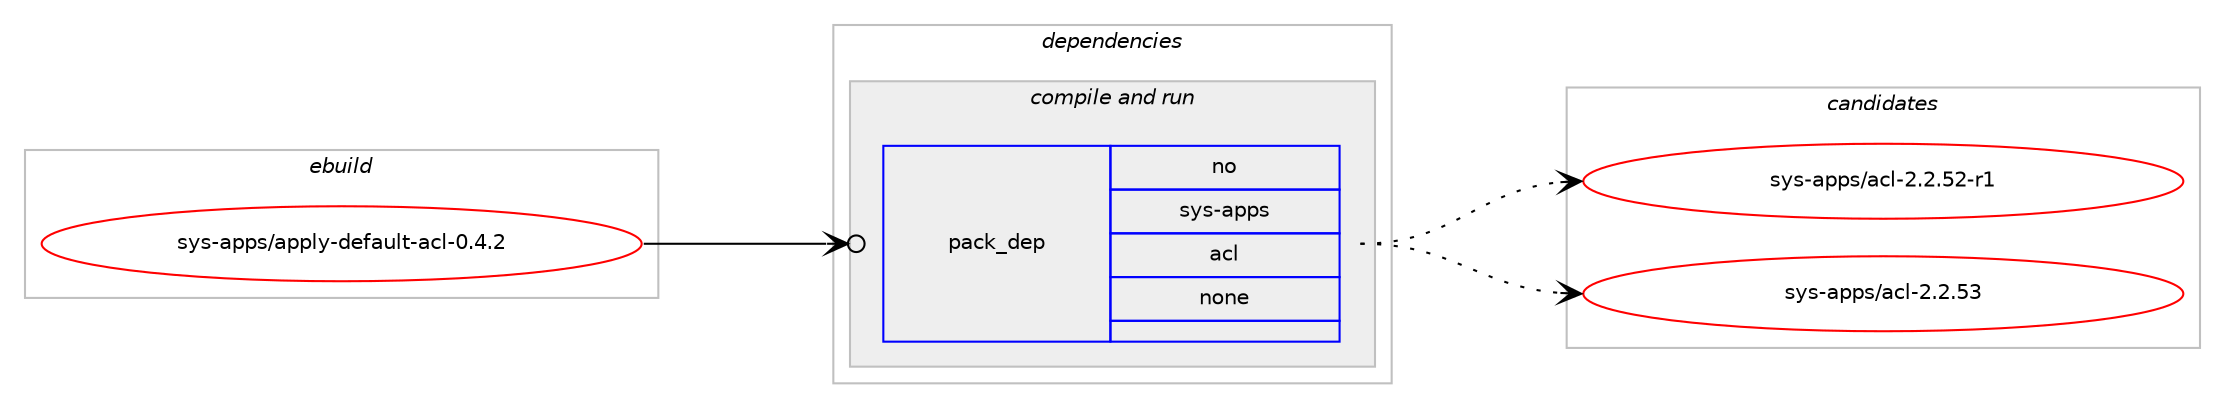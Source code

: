 digraph prolog {

# *************
# Graph options
# *************

newrank=true;
concentrate=true;
compound=true;
graph [rankdir=LR,fontname=Helvetica,fontsize=10,ranksep=1.5];#, ranksep=2.5, nodesep=0.2];
edge  [arrowhead=vee];
node  [fontname=Helvetica,fontsize=10];

# **********
# The ebuild
# **********

subgraph cluster_leftcol {
color=gray;
rank=same;
label=<<i>ebuild</i>>;
id [label="sys-apps/apply-default-acl-0.4.2", color=red, width=4, href="../sys-apps/apply-default-acl-0.4.2.svg"];
}

# ****************
# The dependencies
# ****************

subgraph cluster_midcol {
color=gray;
label=<<i>dependencies</i>>;
subgraph cluster_compile {
fillcolor="#eeeeee";
style=filled;
label=<<i>compile</i>>;
}
subgraph cluster_compileandrun {
fillcolor="#eeeeee";
style=filled;
label=<<i>compile and run</i>>;
subgraph pack536 {
dependency649 [label=<<TABLE BORDER="0" CELLBORDER="1" CELLSPACING="0" CELLPADDING="4" WIDTH="220"><TR><TD ROWSPAN="6" CELLPADDING="30">pack_dep</TD></TR><TR><TD WIDTH="110">no</TD></TR><TR><TD>sys-apps</TD></TR><TR><TD>acl</TD></TR><TR><TD>none</TD></TR><TR><TD></TD></TR></TABLE>>, shape=none, color=blue];
}
id:e -> dependency649:w [weight=20,style="solid",arrowhead="odotvee"];
}
subgraph cluster_run {
fillcolor="#eeeeee";
style=filled;
label=<<i>run</i>>;
}
}

# **************
# The candidates
# **************

subgraph cluster_choices {
rank=same;
color=gray;
label=<<i>candidates</i>>;

subgraph choice536 {
color=black;
nodesep=1;
choice1151211154597112112115479799108455046504653504511449 [label="sys-apps/acl-2.2.52-r1", color=red, width=4,href="../sys-apps/acl-2.2.52-r1.svg"];
choice115121115459711211211547979910845504650465351 [label="sys-apps/acl-2.2.53", color=red, width=4,href="../sys-apps/acl-2.2.53.svg"];
dependency649:e -> choice1151211154597112112115479799108455046504653504511449:w [style=dotted,weight="100"];
dependency649:e -> choice115121115459711211211547979910845504650465351:w [style=dotted,weight="100"];
}
}

}
